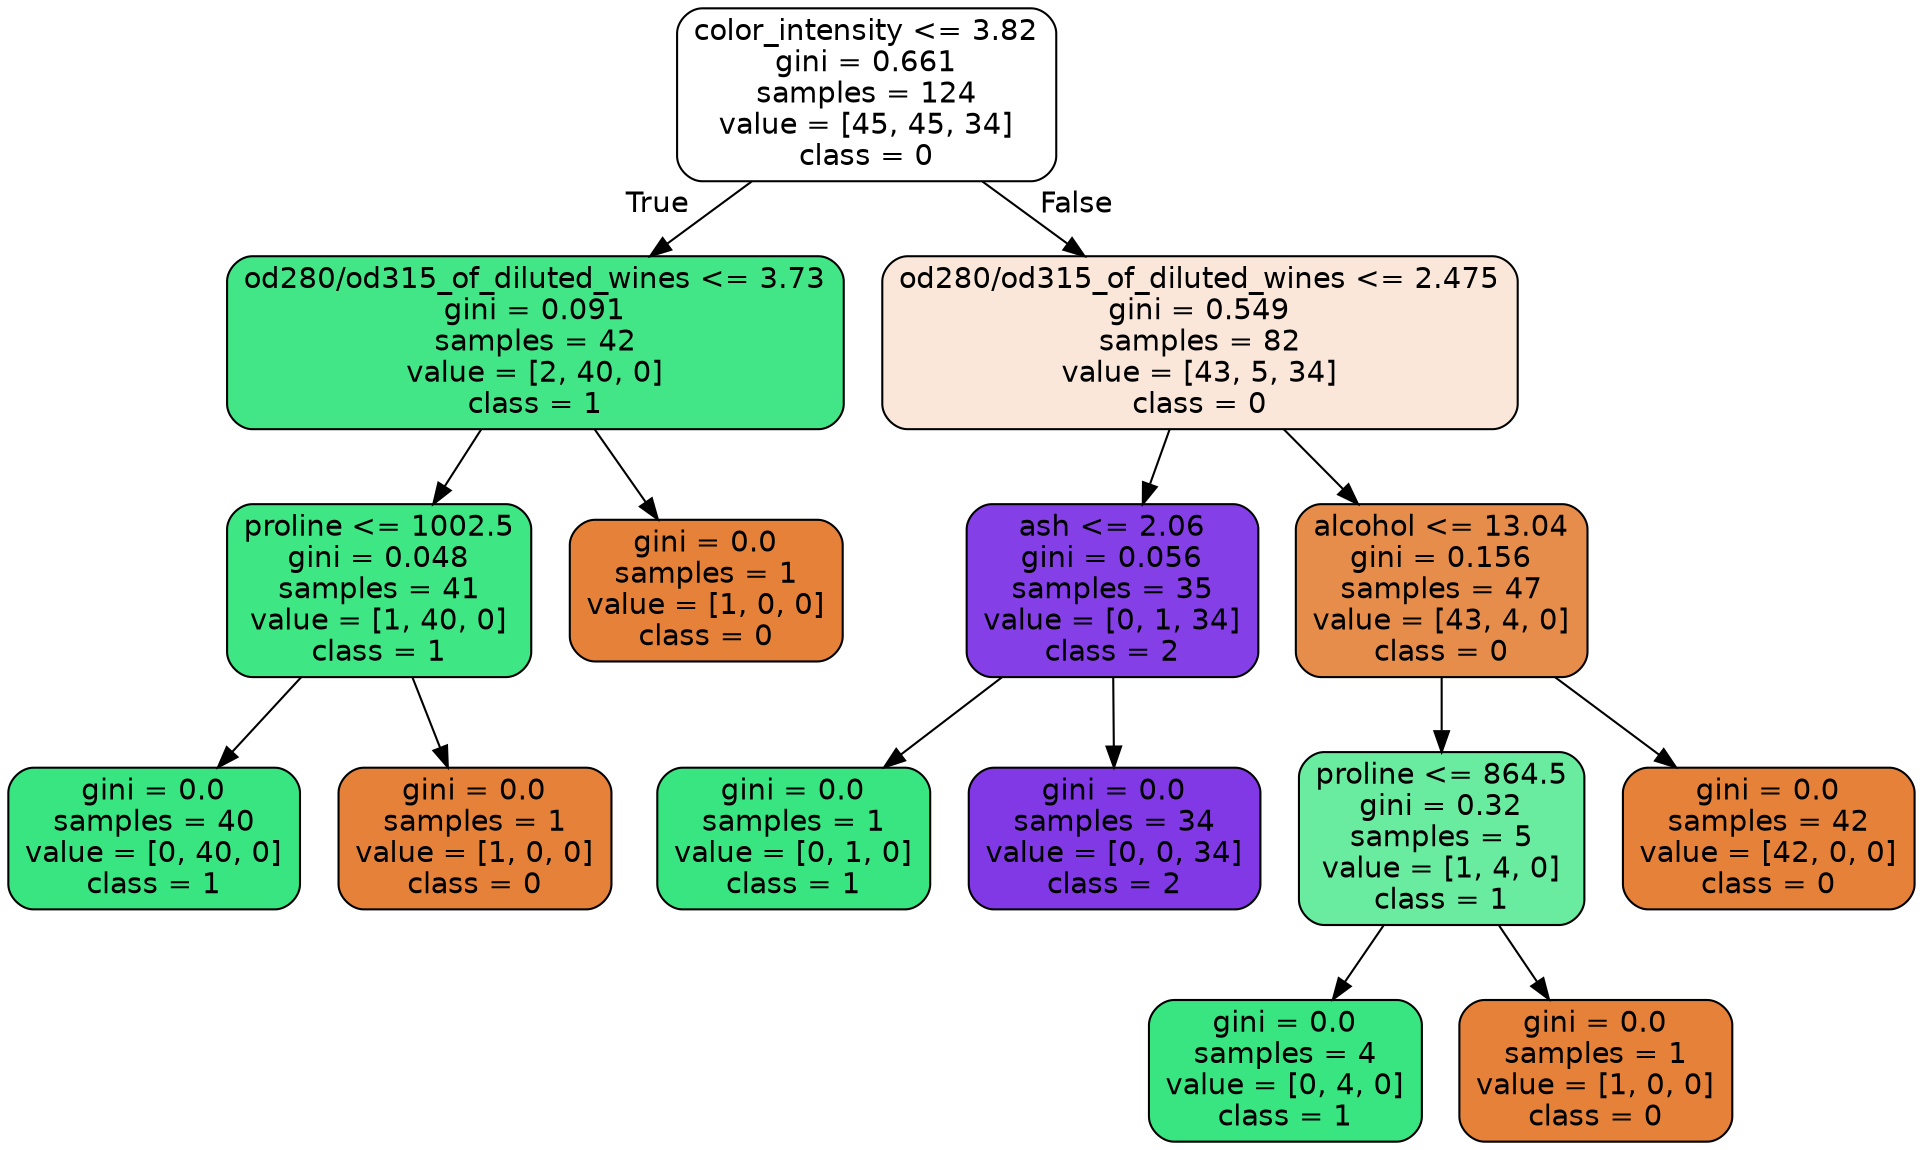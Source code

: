 digraph Tree {
node [shape=box, style="filled, rounded", color="black", fontname="helvetica"] ;
edge [fontname="helvetica"] ;
0 [label="color_intensity <= 3.82\ngini = 0.661\nsamples = 124\nvalue = [45, 45, 34]\nclass = 0", fillcolor="#ffffff"] ;
1 [label="od280/od315_of_diluted_wines <= 3.73\ngini = 0.091\nsamples = 42\nvalue = [2, 40, 0]\nclass = 1", fillcolor="#43e687"] ;
0 -> 1 [labeldistance=2.5, labelangle=45, headlabel="True"] ;
2 [label="proline <= 1002.5\ngini = 0.048\nsamples = 41\nvalue = [1, 40, 0]\nclass = 1", fillcolor="#3ee684"] ;
1 -> 2 ;
3 [label="gini = 0.0\nsamples = 40\nvalue = [0, 40, 0]\nclass = 1", fillcolor="#39e581"] ;
2 -> 3 ;
4 [label="gini = 0.0\nsamples = 1\nvalue = [1, 0, 0]\nclass = 0", fillcolor="#e58139"] ;
2 -> 4 ;
5 [label="gini = 0.0\nsamples = 1\nvalue = [1, 0, 0]\nclass = 0", fillcolor="#e58139"] ;
1 -> 5 ;
6 [label="od280/od315_of_diluted_wines <= 2.475\ngini = 0.549\nsamples = 82\nvalue = [43, 5, 34]\nclass = 0", fillcolor="#fae7da"] ;
0 -> 6 [labeldistance=2.5, labelangle=-45, headlabel="False"] ;
7 [label="ash <= 2.06\ngini = 0.056\nsamples = 35\nvalue = [0, 1, 34]\nclass = 2", fillcolor="#853fe6"] ;
6 -> 7 ;
8 [label="gini = 0.0\nsamples = 1\nvalue = [0, 1, 0]\nclass = 1", fillcolor="#39e581"] ;
7 -> 8 ;
9 [label="gini = 0.0\nsamples = 34\nvalue = [0, 0, 34]\nclass = 2", fillcolor="#8139e5"] ;
7 -> 9 ;
10 [label="alcohol <= 13.04\ngini = 0.156\nsamples = 47\nvalue = [43, 4, 0]\nclass = 0", fillcolor="#e78d4b"] ;
6 -> 10 ;
11 [label="proline <= 864.5\ngini = 0.32\nsamples = 5\nvalue = [1, 4, 0]\nclass = 1", fillcolor="#6aeca0"] ;
10 -> 11 ;
12 [label="gini = 0.0\nsamples = 4\nvalue = [0, 4, 0]\nclass = 1", fillcolor="#39e581"] ;
11 -> 12 ;
13 [label="gini = 0.0\nsamples = 1\nvalue = [1, 0, 0]\nclass = 0", fillcolor="#e58139"] ;
11 -> 13 ;
14 [label="gini = 0.0\nsamples = 42\nvalue = [42, 0, 0]\nclass = 0", fillcolor="#e58139"] ;
10 -> 14 ;
}